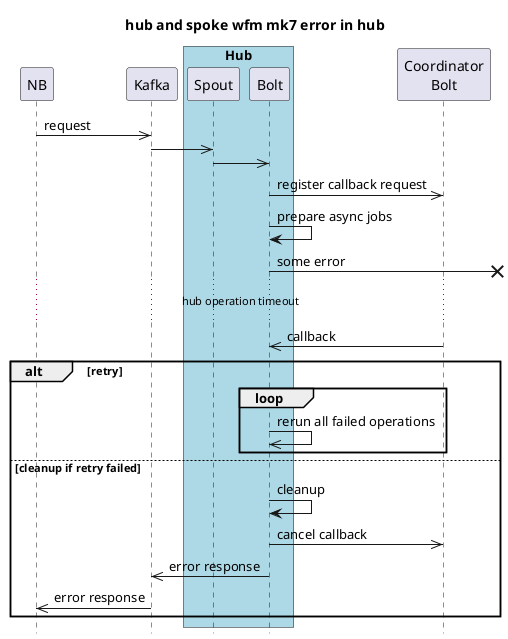 @startuml
title hub and spoke wfm mk7 error in hub
hide footbox

participant NB
participant "Kafka" as bus

box "Hub" #LightBlue
    participant "Spout" as sp_hub
    participant "Bolt" as bolt_hub
end box

participant "Coordinator\nBolt" as coordinator



NB ->> bus : request
sp_hub <<- bus
sp_hub ->> bolt_hub
bolt_hub ->> coordinator : register callback request
bolt_hub -> bolt_hub : prepare async jobs

bolt_hub ->x] : some error
... hub operation timeout ...
coordinator ->> bolt_hub : callback
alt retry
    loop
        bolt_hub ->> bolt_hub: rerun all failed operations
    end
else cleanup if retry failed
    bolt_hub -> bolt_hub : cleanup
    bolt_hub ->> coordinator : cancel callback
    bolt_hub ->> bus: error response
    bus ->> NB: error response
end

@enduml